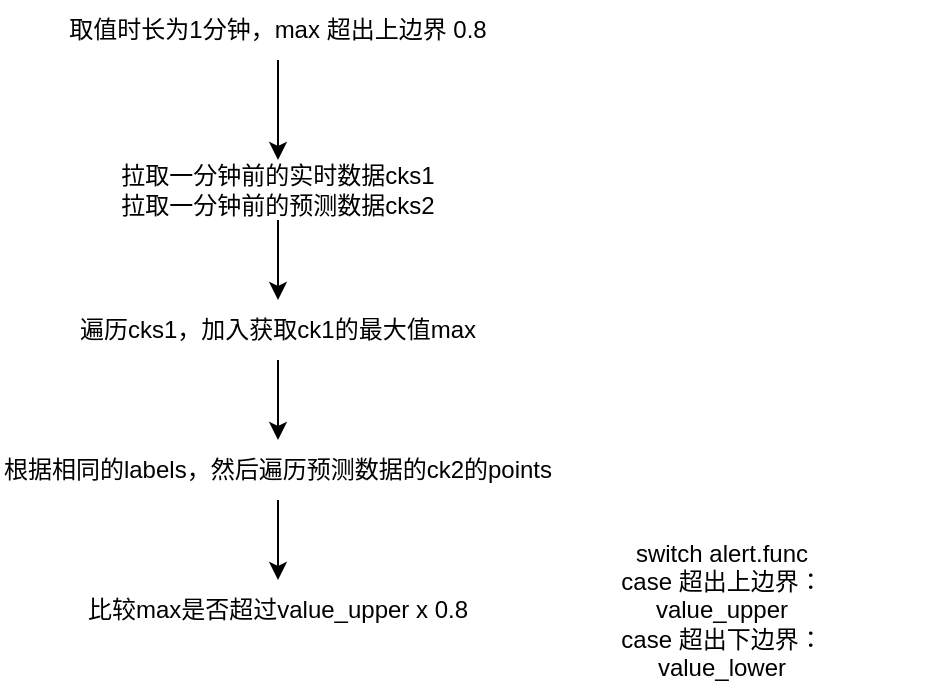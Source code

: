 <mxfile version="21.2.9" type="github">
  <diagram name="第 1 页" id="X3EYqgOOTqFWyvQvBRoP">
    <mxGraphModel dx="823" dy="544" grid="1" gridSize="10" guides="1" tooltips="1" connect="1" arrows="1" fold="1" page="1" pageScale="1" pageWidth="827" pageHeight="1169" math="0" shadow="0">
      <root>
        <mxCell id="0" />
        <mxCell id="1" parent="0" />
        <mxCell id="uLSxGME1FkIHebY0g9c3-4" value="" style="edgeStyle=orthogonalEdgeStyle;rounded=0;orthogonalLoop=1;jettySize=auto;html=1;" edge="1" parent="1" source="uLSxGME1FkIHebY0g9c3-1" target="uLSxGME1FkIHebY0g9c3-3">
          <mxGeometry relative="1" as="geometry" />
        </mxCell>
        <mxCell id="uLSxGME1FkIHebY0g9c3-1" value="取值时长为1分钟，max 超出上边界 0.8" style="text;html=1;strokeColor=none;fillColor=none;align=center;verticalAlign=middle;whiteSpace=wrap;rounded=0;" vertex="1" parent="1">
          <mxGeometry x="289" y="120" width="250" height="30" as="geometry" />
        </mxCell>
        <mxCell id="uLSxGME1FkIHebY0g9c3-6" value="" style="edgeStyle=orthogonalEdgeStyle;rounded=0;orthogonalLoop=1;jettySize=auto;html=1;" edge="1" parent="1" source="uLSxGME1FkIHebY0g9c3-3" target="uLSxGME1FkIHebY0g9c3-5">
          <mxGeometry relative="1" as="geometry" />
        </mxCell>
        <mxCell id="uLSxGME1FkIHebY0g9c3-3" value="拉取一分钟前的实时数据cks1&lt;br&gt;拉取一分钟前的预测数据cks2" style="text;html=1;strokeColor=none;fillColor=none;align=center;verticalAlign=middle;whiteSpace=wrap;rounded=0;" vertex="1" parent="1">
          <mxGeometry x="321" y="200" width="186" height="30" as="geometry" />
        </mxCell>
        <mxCell id="uLSxGME1FkIHebY0g9c3-8" value="" style="edgeStyle=orthogonalEdgeStyle;rounded=0;orthogonalLoop=1;jettySize=auto;html=1;" edge="1" parent="1" source="uLSxGME1FkIHebY0g9c3-5" target="uLSxGME1FkIHebY0g9c3-7">
          <mxGeometry relative="1" as="geometry" />
        </mxCell>
        <mxCell id="uLSxGME1FkIHebY0g9c3-5" value="遍历cks1，加入获取ck1的最大值max" style="text;html=1;strokeColor=none;fillColor=none;align=center;verticalAlign=middle;whiteSpace=wrap;rounded=0;" vertex="1" parent="1">
          <mxGeometry x="302" y="270" width="224" height="30" as="geometry" />
        </mxCell>
        <mxCell id="uLSxGME1FkIHebY0g9c3-10" value="" style="edgeStyle=orthogonalEdgeStyle;rounded=0;orthogonalLoop=1;jettySize=auto;html=1;" edge="1" parent="1" source="uLSxGME1FkIHebY0g9c3-7" target="uLSxGME1FkIHebY0g9c3-9">
          <mxGeometry relative="1" as="geometry" />
        </mxCell>
        <mxCell id="uLSxGME1FkIHebY0g9c3-7" value="根据相同的labels，然后遍历预测数据的ck2的points" style="text;html=1;strokeColor=none;fillColor=none;align=center;verticalAlign=middle;whiteSpace=wrap;rounded=0;" vertex="1" parent="1">
          <mxGeometry x="275" y="340" width="278" height="30" as="geometry" />
        </mxCell>
        <mxCell id="uLSxGME1FkIHebY0g9c3-9" value="比较max是否超过value_upper x 0.8" style="text;html=1;strokeColor=none;fillColor=none;align=center;verticalAlign=middle;whiteSpace=wrap;rounded=0;" vertex="1" parent="1">
          <mxGeometry x="317" y="410" width="194" height="30" as="geometry" />
        </mxCell>
        <mxCell id="uLSxGME1FkIHebY0g9c3-11" value="switch alert.func&lt;br&gt;case 超出上边界：&lt;br&gt;value_upper&lt;br&gt;case 超出下边界：&lt;br&gt;value_lower" style="text;html=1;strokeColor=none;fillColor=none;align=center;verticalAlign=middle;whiteSpace=wrap;rounded=0;" vertex="1" parent="1">
          <mxGeometry x="526" y="385" width="220" height="80" as="geometry" />
        </mxCell>
      </root>
    </mxGraphModel>
  </diagram>
</mxfile>
